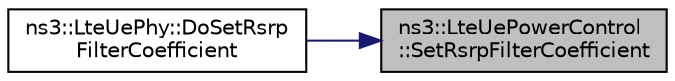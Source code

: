 digraph "ns3::LteUePowerControl::SetRsrpFilterCoefficient"
{
 // LATEX_PDF_SIZE
  edge [fontname="Helvetica",fontsize="10",labelfontname="Helvetica",labelfontsize="10"];
  node [fontname="Helvetica",fontsize="10",shape=record];
  rankdir="RL";
  Node1 [label="ns3::LteUePowerControl\l::SetRsrpFilterCoefficient",height=0.2,width=0.4,color="black", fillcolor="grey75", style="filled", fontcolor="black",tooltip="Set RSRP function."];
  Node1 -> Node2 [dir="back",color="midnightblue",fontsize="10",style="solid",fontname="Helvetica"];
  Node2 [label="ns3::LteUePhy::DoSetRsrp\lFilterCoefficient",height=0.2,width=0.4,color="black", fillcolor="white", style="filled",URL="$classns3_1_1_lte_ue_phy.html#a60265c3a856b5ec470a83fa43ec61a4b",tooltip="Do set RSRP filter coefficient."];
}
